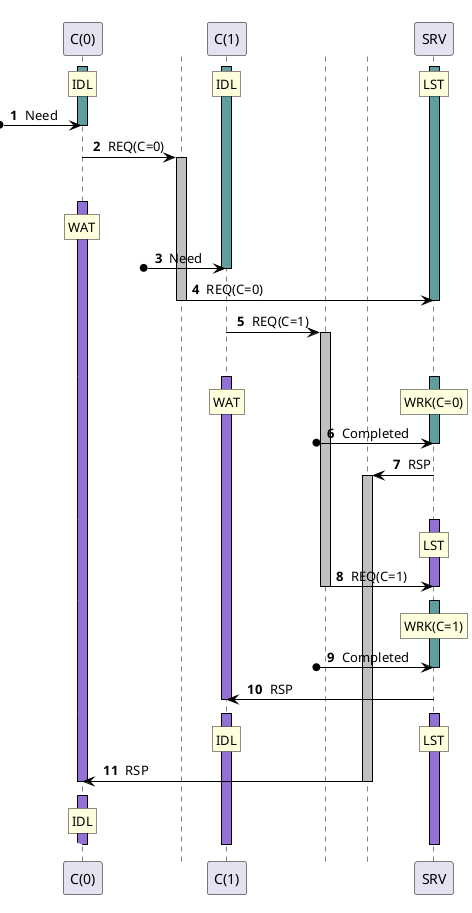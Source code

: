 @startuml
autonumber " <b>#</b> "
skinparam shadowing false
skinparam sequence {
ArrowColor Black
ActorBorderColor Black
LifeLineBorderColor Black
LifeLineBackgroundColor Black
ParticipantBorderColor Black
}
skinparam ControlBorderColor White
skinparam ControlBackgroundColor White
participant "C(0)" as A0 order 10100
activate A0 #CadetBlue
participant "C(1)" as A1 order 10200
activate A1 #CadetBlue
participant "SRV" as A2 order 10300
activate A2 #CadetBlue
rnote over A0 : IDL
/ rnote over A1 : IDL
/ rnote over A2 : LST
?o-> A0 : Need
deactivate A0
control " " as T0 order 10101
A0 -> T0 : REQ(C=0)
activate T0 #Silver
deactivate A0
autonumber stop
[-[#White]\ A0
autonumber resume
activate A0 #MediumPurple
rnote over A0 : WAT
?o-> A1 : Need
deactivate A1
T0 -> A2 : REQ(C=0)
deactivate T0
deactivate A2
control " " as T1 order 10201
A1 -> T1 : REQ(C=1)
activate T1 #Silver
deactivate A1
autonumber stop
[-[#White]\ A0
autonumber resume
activate A1 #MediumPurple
activate A2 #CadetBlue
rnote over A1 : WAT
/ rnote over A2 : WRK(C=0)
?o-> A2 : Completed
deactivate A2
control " " as T2 order 10299
A2 -> T2 : RSP
activate T2 #Silver
deactivate A2
autonumber stop
[-[#White]\ A0
autonumber resume
activate A2 #MediumPurple
rnote over A2 : LST
T1 -> A2 : REQ(C=1)
deactivate T1
deactivate A2
autonumber stop
[-[#White]\ A0
autonumber resume
activate A2 #CadetBlue
rnote over A2 : WRK(C=1)
?o-> A2 : Completed
deactivate A2
A2 -> A1 : RSP
deactivate A2
deactivate A1
autonumber stop
[-[#White]\ A0
autonumber resume
activate A2 #MediumPurple
activate A1 #MediumPurple
rnote over A2 : LST
/ rnote over A1 : IDL
T2 -> A0 : RSP
deactivate T2
deactivate A0
autonumber stop
[-[#White]\ A0
autonumber resume
activate A0 #MediumPurple
rnote over A0 : IDL
autonumber stop
[-[#White]\ A0
autonumber resume
deactivate A0
deactivate A1
deactivate A2
@enduml
